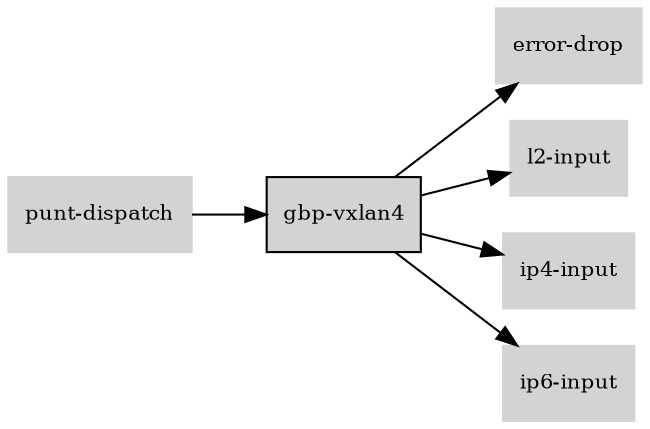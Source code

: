 digraph "gbp_vxlan4_subgraph" {
  rankdir=LR;
  node [shape=box, style=filled, fontsize=10, color=lightgray, fontcolor=black, fillcolor=lightgray];
  "gbp-vxlan4" [color=black, fontcolor=black, fillcolor=lightgray];
  edge [fontsize=8];
  "gbp-vxlan4" -> "error-drop";
  "gbp-vxlan4" -> "l2-input";
  "gbp-vxlan4" -> "ip4-input";
  "gbp-vxlan4" -> "ip6-input";
  "punt-dispatch" -> "gbp-vxlan4";
}
